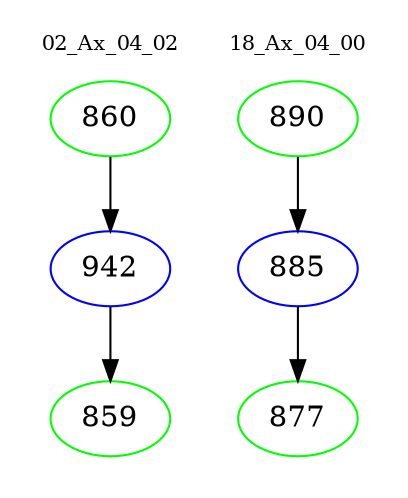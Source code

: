 digraph{
subgraph cluster_0 {
color = white
label = "02_Ax_04_02";
fontsize=10;
T0_860 [label="860", color="green"]
T0_860 -> T0_942 [color="black"]
T0_942 [label="942", color="blue"]
T0_942 -> T0_859 [color="black"]
T0_859 [label="859", color="green"]
}
subgraph cluster_1 {
color = white
label = "18_Ax_04_00";
fontsize=10;
T1_890 [label="890", color="green"]
T1_890 -> T1_885 [color="black"]
T1_885 [label="885", color="blue"]
T1_885 -> T1_877 [color="black"]
T1_877 [label="877", color="green"]
}
}
